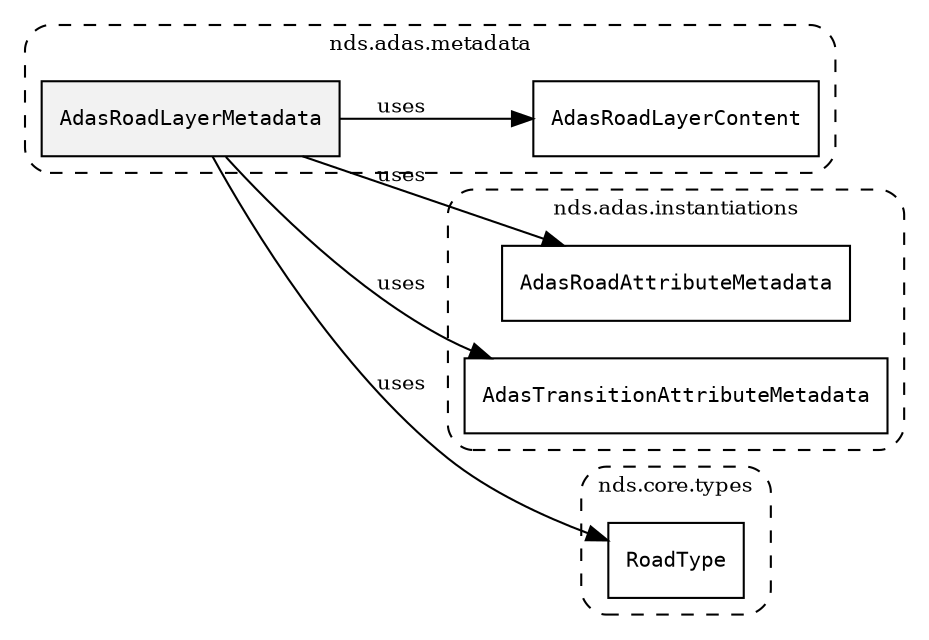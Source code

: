 /**
 * This dot file creates symbol collaboration diagram for AdasRoadLayerMetadata.
 */
digraph ZSERIO
{
    node [shape=box, fontsize=10];
    rankdir="LR";
    fontsize=10;
    tooltip="AdasRoadLayerMetadata collaboration diagram";

    subgraph "cluster_nds.adas.metadata"
    {
        style="dashed, rounded";
        label="nds.adas.metadata";
        tooltip="Package nds.adas.metadata";
        href="../../../content/packages/nds.adas.metadata.html#Package-nds-adas-metadata";
        target="_parent";

        "AdasRoadLayerMetadata" [style="filled", fillcolor="#0000000D", target="_parent", label=<<font face="monospace"><table align="center" border="0" cellspacing="0" cellpadding="0"><tr><td href="../../../content/packages/nds.adas.metadata.html#Structure-AdasRoadLayerMetadata" title="Structure defined in nds.adas.metadata">AdasRoadLayerMetadata</td></tr></table></font>>];
        "AdasRoadLayerContent" [target="_parent", label=<<font face="monospace"><table align="center" border="0" cellspacing="0" cellpadding="0"><tr><td href="../../../content/packages/nds.adas.metadata.html#Bitmask-AdasRoadLayerContent" title="Bitmask defined in nds.adas.metadata">AdasRoadLayerContent</td></tr></table></font>>];
    }

    subgraph "cluster_nds.adas.instantiations"
    {
        style="dashed, rounded";
        label="nds.adas.instantiations";
        tooltip="Package nds.adas.instantiations";
        href="../../../content/packages/nds.adas.instantiations.html#Package-nds-adas-instantiations";
        target="_parent";

        "AdasRoadAttributeMetadata" [target="_parent", label=<<font face="monospace"><table align="center" border="0" cellspacing="0" cellpadding="0"><tr><td href="../../../content/packages/nds.adas.instantiations.html#InstantiateType-AdasRoadAttributeMetadata" title="InstantiateType defined in nds.adas.instantiations">AdasRoadAttributeMetadata</td></tr></table></font>>];
        "AdasTransitionAttributeMetadata" [target="_parent", label=<<font face="monospace"><table align="center" border="0" cellspacing="0" cellpadding="0"><tr><td href="../../../content/packages/nds.adas.instantiations.html#InstantiateType-AdasTransitionAttributeMetadata" title="InstantiateType defined in nds.adas.instantiations">AdasTransitionAttributeMetadata</td></tr></table></font>>];
    }

    subgraph "cluster_nds.core.types"
    {
        style="dashed, rounded";
        label="nds.core.types";
        tooltip="Package nds.core.types";
        href="../../../content/packages/nds.core.types.html#Package-nds-core-types";
        target="_parent";

        "RoadType" [target="_parent", label=<<font face="monospace"><table align="center" border="0" cellspacing="0" cellpadding="0"><tr><td href="../../../content/packages/nds.core.types.html#Structure-RoadType" title="Structure defined in nds.core.types">RoadType</td></tr></table></font>>];
    }

    "AdasRoadLayerMetadata" -> "AdasRoadLayerContent" [label="uses", fontsize=10];
    "AdasRoadLayerMetadata" -> "AdasRoadAttributeMetadata" [label="uses", fontsize=10];
    "AdasRoadLayerMetadata" -> "AdasTransitionAttributeMetadata" [label="uses", fontsize=10];
    "AdasRoadLayerMetadata" -> "RoadType" [label="uses", fontsize=10];
}
